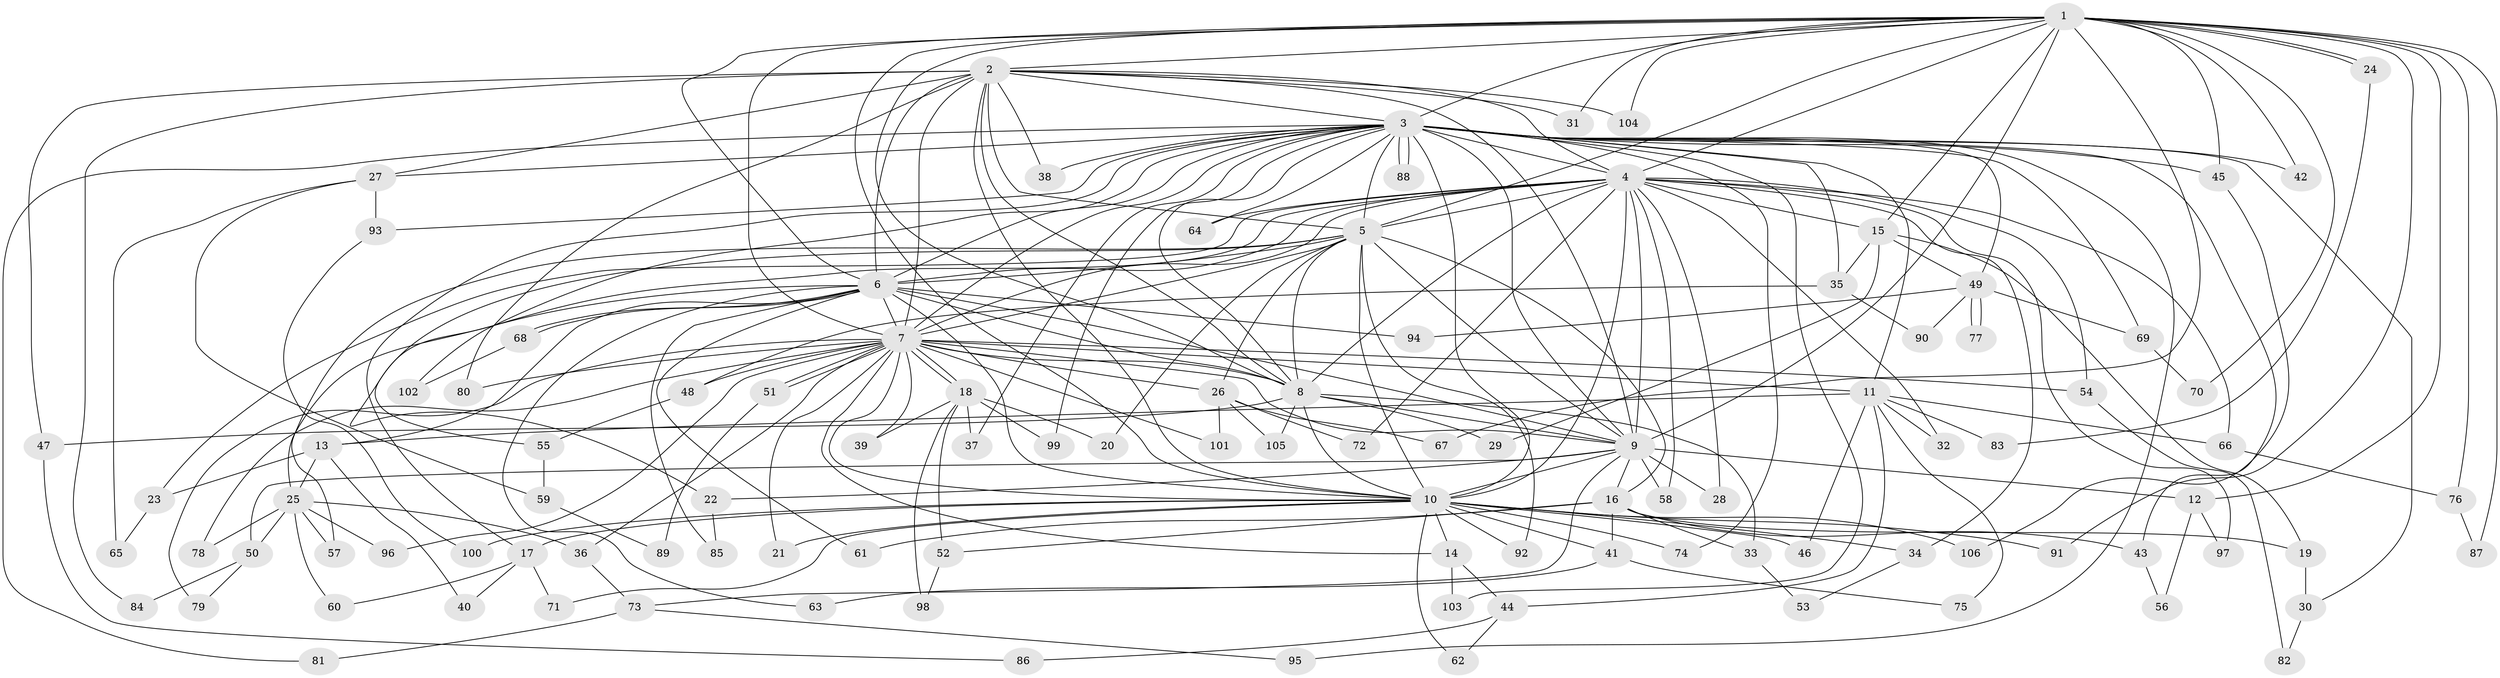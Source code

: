// coarse degree distribution, {16: 0.03773584905660377, 20: 0.018867924528301886, 23: 0.018867924528301886, 14: 0.018867924528301886, 17: 0.018867924528301886, 10: 0.03773584905660377, 5: 0.03773584905660377, 6: 0.05660377358490566, 8: 0.03773584905660377, 7: 0.03773584905660377, 3: 0.18867924528301888, 2: 0.37735849056603776, 4: 0.07547169811320754, 1: 0.03773584905660377}
// Generated by graph-tools (version 1.1) at 2025/49/03/04/25 22:49:48]
// undirected, 106 vertices, 237 edges
graph export_dot {
  node [color=gray90,style=filled];
  1;
  2;
  3;
  4;
  5;
  6;
  7;
  8;
  9;
  10;
  11;
  12;
  13;
  14;
  15;
  16;
  17;
  18;
  19;
  20;
  21;
  22;
  23;
  24;
  25;
  26;
  27;
  28;
  29;
  30;
  31;
  32;
  33;
  34;
  35;
  36;
  37;
  38;
  39;
  40;
  41;
  42;
  43;
  44;
  45;
  46;
  47;
  48;
  49;
  50;
  51;
  52;
  53;
  54;
  55;
  56;
  57;
  58;
  59;
  60;
  61;
  62;
  63;
  64;
  65;
  66;
  67;
  68;
  69;
  70;
  71;
  72;
  73;
  74;
  75;
  76;
  77;
  78;
  79;
  80;
  81;
  82;
  83;
  84;
  85;
  86;
  87;
  88;
  89;
  90;
  91;
  92;
  93;
  94;
  95;
  96;
  97;
  98;
  99;
  100;
  101;
  102;
  103;
  104;
  105;
  106;
  1 -- 2;
  1 -- 3;
  1 -- 4;
  1 -- 5;
  1 -- 6;
  1 -- 7;
  1 -- 8;
  1 -- 9;
  1 -- 10;
  1 -- 12;
  1 -- 15;
  1 -- 24;
  1 -- 24;
  1 -- 31;
  1 -- 42;
  1 -- 45;
  1 -- 67;
  1 -- 70;
  1 -- 76;
  1 -- 87;
  1 -- 91;
  1 -- 104;
  2 -- 3;
  2 -- 4;
  2 -- 5;
  2 -- 6;
  2 -- 7;
  2 -- 8;
  2 -- 9;
  2 -- 10;
  2 -- 27;
  2 -- 31;
  2 -- 38;
  2 -- 47;
  2 -- 80;
  2 -- 84;
  2 -- 104;
  3 -- 4;
  3 -- 5;
  3 -- 6;
  3 -- 7;
  3 -- 8;
  3 -- 9;
  3 -- 10;
  3 -- 11;
  3 -- 17;
  3 -- 27;
  3 -- 30;
  3 -- 35;
  3 -- 37;
  3 -- 38;
  3 -- 42;
  3 -- 43;
  3 -- 45;
  3 -- 49;
  3 -- 64;
  3 -- 69;
  3 -- 74;
  3 -- 81;
  3 -- 88;
  3 -- 88;
  3 -- 93;
  3 -- 95;
  3 -- 99;
  3 -- 102;
  3 -- 103;
  4 -- 5;
  4 -- 6;
  4 -- 7;
  4 -- 8;
  4 -- 9;
  4 -- 10;
  4 -- 15;
  4 -- 22;
  4 -- 23;
  4 -- 28;
  4 -- 32;
  4 -- 34;
  4 -- 54;
  4 -- 58;
  4 -- 64;
  4 -- 66;
  4 -- 72;
  4 -- 97;
  5 -- 6;
  5 -- 7;
  5 -- 8;
  5 -- 9;
  5 -- 10;
  5 -- 16;
  5 -- 20;
  5 -- 26;
  5 -- 55;
  5 -- 57;
  5 -- 92;
  6 -- 7;
  6 -- 8;
  6 -- 9;
  6 -- 10;
  6 -- 13;
  6 -- 25;
  6 -- 61;
  6 -- 63;
  6 -- 68;
  6 -- 68;
  6 -- 85;
  6 -- 94;
  7 -- 8;
  7 -- 9;
  7 -- 10;
  7 -- 11;
  7 -- 14;
  7 -- 18;
  7 -- 18;
  7 -- 21;
  7 -- 26;
  7 -- 36;
  7 -- 39;
  7 -- 48;
  7 -- 51;
  7 -- 51;
  7 -- 54;
  7 -- 78;
  7 -- 79;
  7 -- 80;
  7 -- 96;
  7 -- 101;
  8 -- 9;
  8 -- 10;
  8 -- 29;
  8 -- 33;
  8 -- 47;
  8 -- 105;
  9 -- 10;
  9 -- 12;
  9 -- 16;
  9 -- 22;
  9 -- 28;
  9 -- 50;
  9 -- 58;
  9 -- 73;
  10 -- 14;
  10 -- 17;
  10 -- 21;
  10 -- 34;
  10 -- 41;
  10 -- 46;
  10 -- 62;
  10 -- 71;
  10 -- 74;
  10 -- 91;
  10 -- 92;
  10 -- 100;
  10 -- 106;
  11 -- 13;
  11 -- 32;
  11 -- 44;
  11 -- 46;
  11 -- 66;
  11 -- 75;
  11 -- 83;
  12 -- 56;
  12 -- 97;
  13 -- 23;
  13 -- 25;
  13 -- 40;
  14 -- 44;
  14 -- 103;
  15 -- 19;
  15 -- 29;
  15 -- 35;
  15 -- 49;
  16 -- 19;
  16 -- 33;
  16 -- 41;
  16 -- 43;
  16 -- 52;
  16 -- 61;
  17 -- 40;
  17 -- 60;
  17 -- 71;
  18 -- 20;
  18 -- 37;
  18 -- 39;
  18 -- 52;
  18 -- 98;
  18 -- 99;
  19 -- 30;
  22 -- 85;
  23 -- 65;
  24 -- 83;
  25 -- 36;
  25 -- 50;
  25 -- 57;
  25 -- 60;
  25 -- 78;
  25 -- 96;
  26 -- 67;
  26 -- 72;
  26 -- 101;
  26 -- 105;
  27 -- 59;
  27 -- 65;
  27 -- 93;
  30 -- 82;
  33 -- 53;
  34 -- 53;
  35 -- 48;
  35 -- 90;
  36 -- 73;
  41 -- 63;
  41 -- 75;
  43 -- 56;
  44 -- 62;
  44 -- 86;
  45 -- 106;
  47 -- 86;
  48 -- 55;
  49 -- 69;
  49 -- 77;
  49 -- 77;
  49 -- 90;
  49 -- 94;
  50 -- 79;
  50 -- 84;
  51 -- 89;
  52 -- 98;
  54 -- 82;
  55 -- 59;
  59 -- 89;
  66 -- 76;
  68 -- 102;
  69 -- 70;
  73 -- 81;
  73 -- 95;
  76 -- 87;
  93 -- 100;
}
